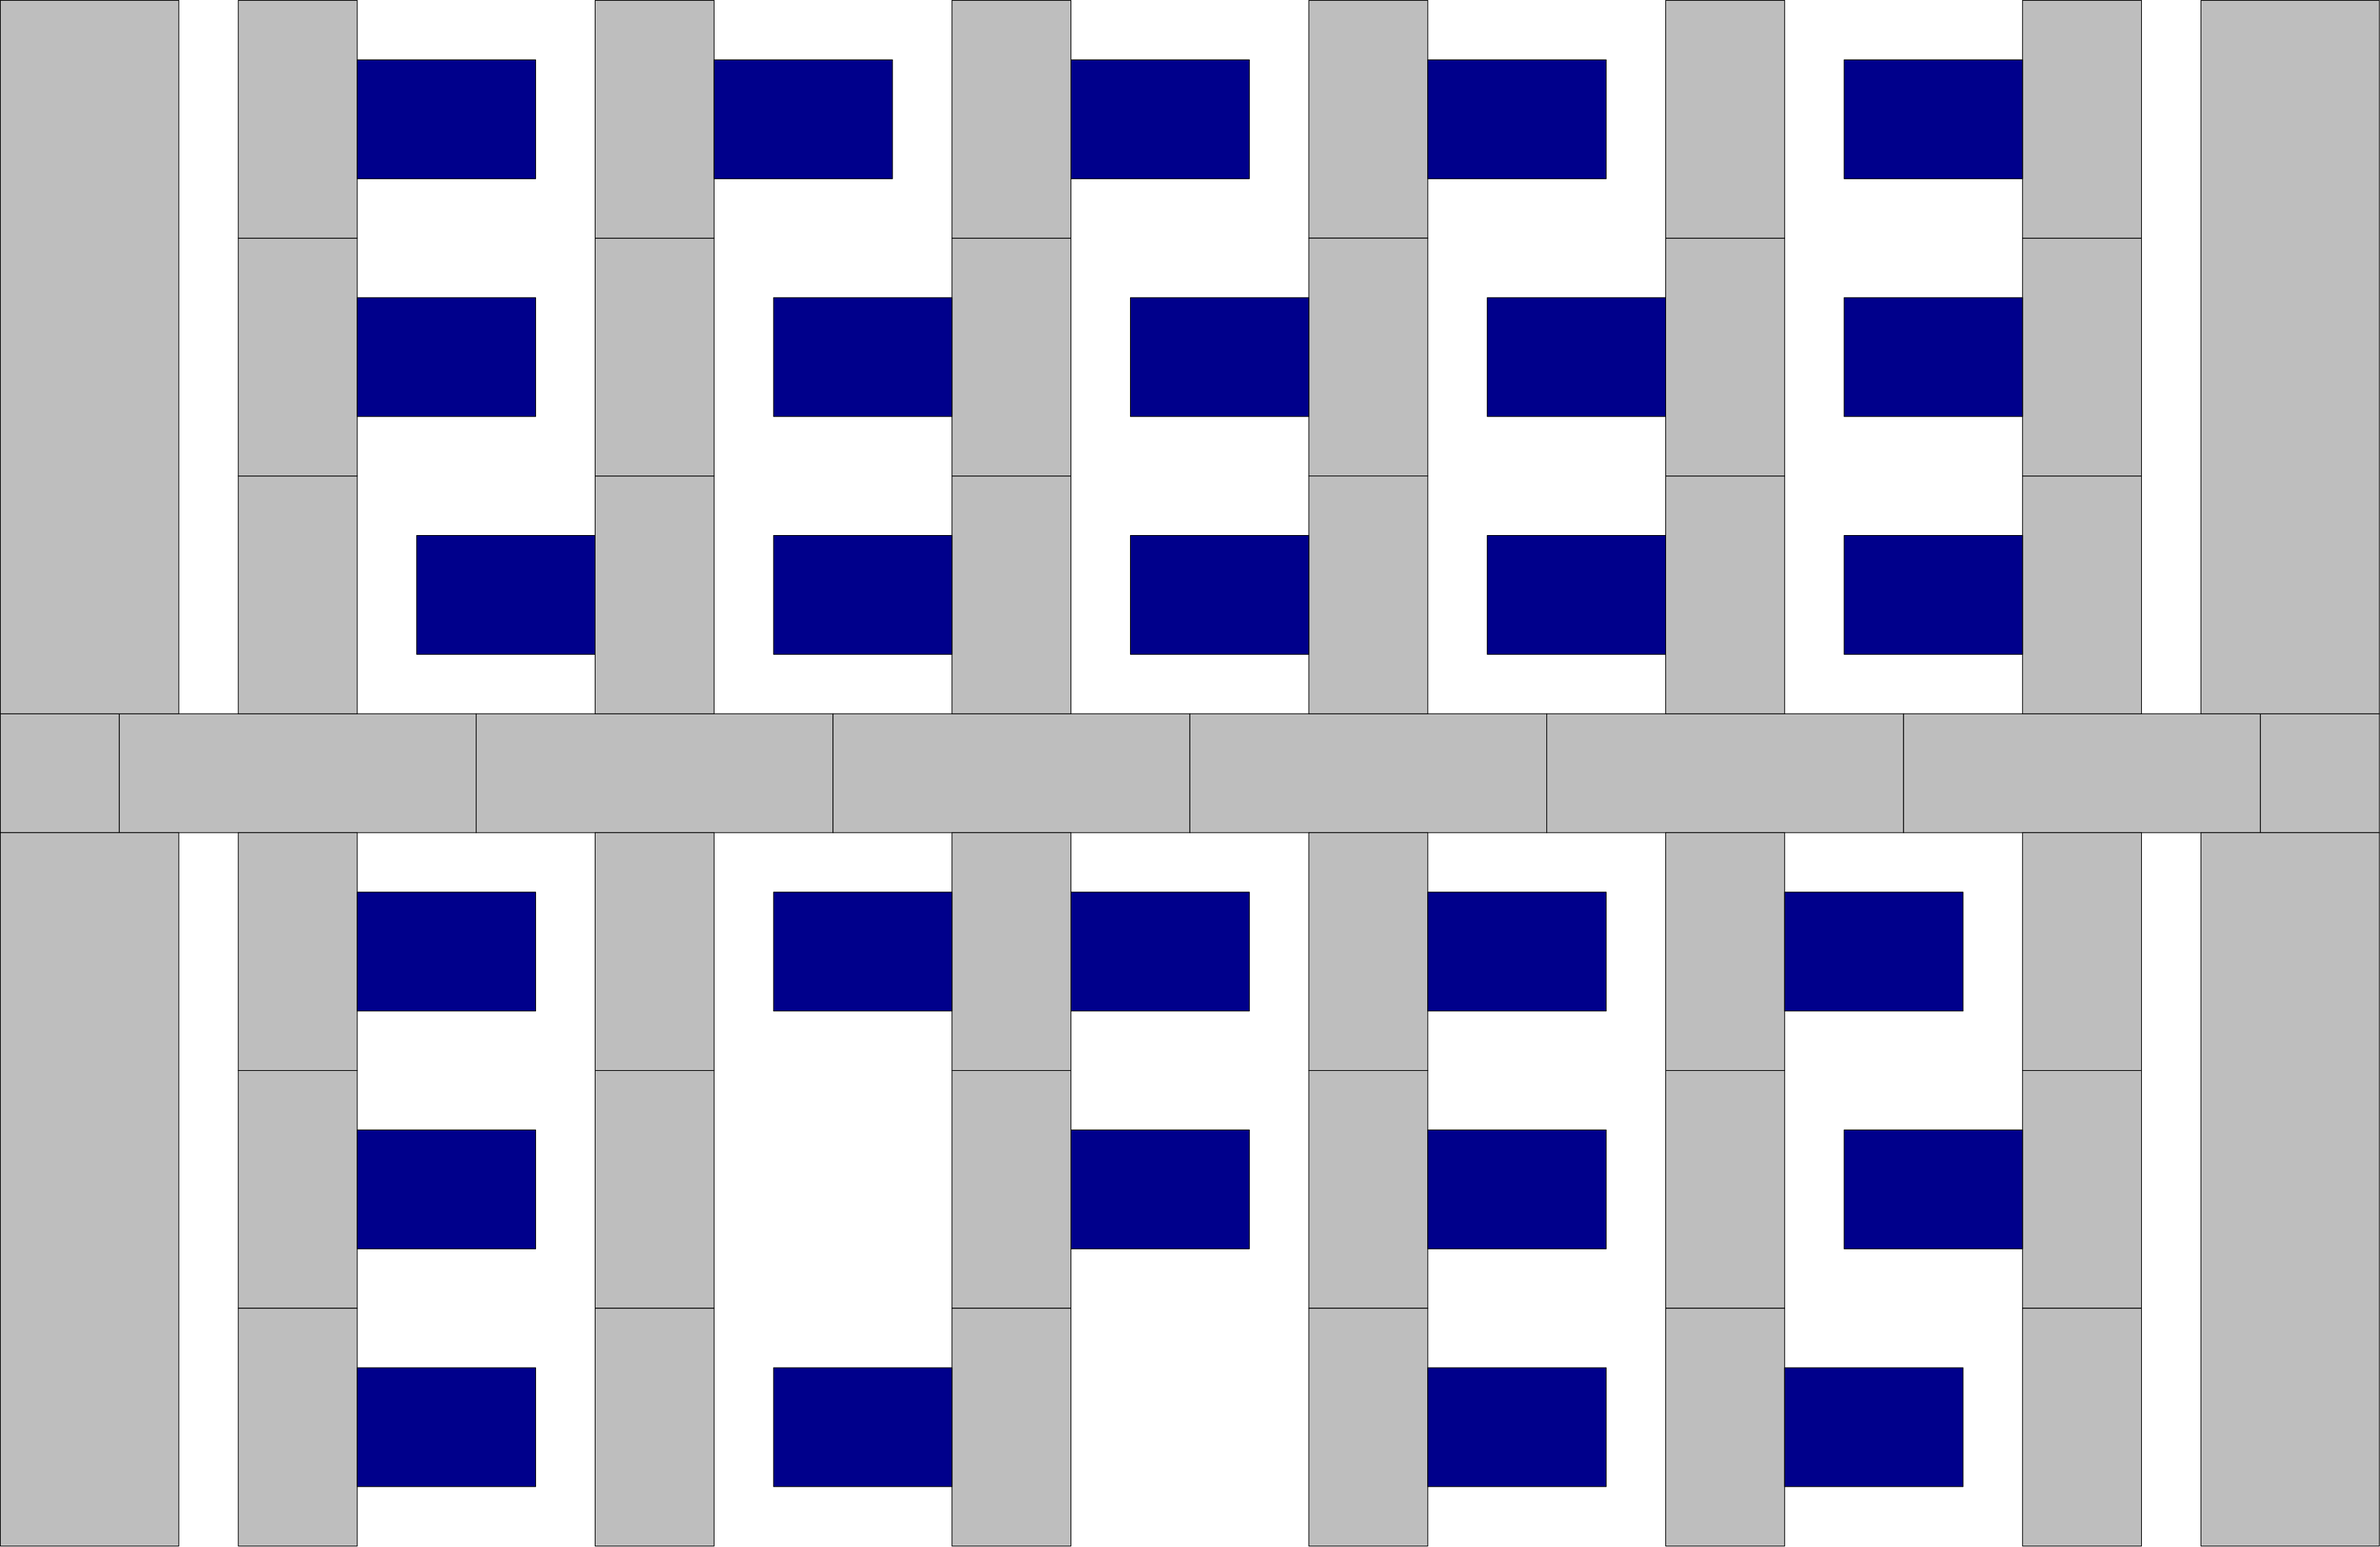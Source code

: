 <?xml version="1.0"?>
<!DOCTYPE ipe SYSTEM "ipe.dtd">
<ipe version="70005" creator="Ipe 7.1.4">
<info created="D:20141106175101" modified="D:20141106175101"/>
<ipestyle name="basic">
<symbol name="arrow/arc(spx)">
<path stroke="sym-stroke" fill="sym-stroke" pen="sym-pen">
0 0 m
-1 0.333 l
-1 -0.333 l
h
</path>
</symbol>
<symbol name="arrow/farc(spx)">
<path stroke="sym-stroke" fill="white" pen="sym-pen">
0 0 m
-1 0.333 l
-1 -0.333 l
h
</path>
</symbol>
<symbol name="mark/circle(sx)" transformations="translations">
<path fill="sym-stroke">
0.6 0 0 0.6 0 0 e
0.4 0 0 0.4 0 0 e
</path>
</symbol>
<symbol name="mark/disk(sx)" transformations="translations">
<path fill="sym-stroke">
0.6 0 0 0.6 0 0 e
</path>
</symbol>
<symbol name="mark/fdisk(sfx)" transformations="translations">
<group>
<path fill="sym-fill">
0.5 0 0 0.5 0 0 e
</path>
<path fill="sym-stroke" fillrule="eofill">
0.6 0 0 0.6 0 0 e
0.4 0 0 0.4 0 0 e
</path>
</group>
</symbol>
<symbol name="mark/box(sx)" transformations="translations">
<path fill="sym-stroke" fillrule="eofill">
-0.6 -0.6 m
0.6 -0.6 l
0.6 0.6 l
-0.6 0.6 l
h
-0.4 -0.4 m
0.4 -0.4 l
0.4 0.4 l
-0.4 0.4 l
h
</path>
</symbol>
<symbol name="mark/square(sx)" transformations="translations">
<path fill="sym-stroke">
-0.6 -0.6 m
0.6 -0.6 l
0.6 0.6 l
-0.6 0.6 l
h
</path>
</symbol>
<symbol name="mark/fsquare(sfx)" transformations="translations">
<group>
<path fill="sym-fill">
-0.5 -0.5 m
0.5 -0.5 l
0.5 0.5 l
-0.5 0.5 l
h
</path>
<path fill="sym-stroke" fillrule="eofill">
-0.6 -0.6 m
0.6 -0.6 l
0.6 0.6 l
-0.6 0.6 l
h
-0.4 -0.4 m
0.4 -0.4 l
0.4 0.4 l
-0.4 0.4 l
h
</path>
</group>
</symbol>
<symbol name="mark/cross(sx)" transformations="translations">
<group>
<path fill="sym-stroke">
-0.43 -0.57 m
0.57 0.43 l
0.43 0.57 l
-0.57 -0.43 l
h
</path>
<path fill="sym-stroke">
-0.43 0.57 m
0.57 -0.43 l
0.43 -0.57 l
-0.57 0.43 l
h
</path>
</group>
</symbol>
<symbol name="arrow/fnormal(spx)">
<path stroke="sym-stroke" fill="white" pen="sym-pen">
0 0 m
-1 0.333 l
-1 -0.333 l
h
</path>
</symbol>
<symbol name="arrow/pointed(spx)">
<path stroke="sym-stroke" fill="sym-stroke" pen="sym-pen">
0 0 m
-1 0.333 l
-0.8 0 l
-1 -0.333 l
h
</path>
</symbol>
<symbol name="arrow/fpointed(spx)">
<path stroke="sym-stroke" fill="white" pen="sym-pen">
0 0 m
-1 0.333 l
-0.8 0 l
-1 -0.333 l
h
</path>
</symbol>
<symbol name="arrow/linear(spx)">
<path stroke="sym-stroke" pen="sym-pen">
-1 0.333 m
0 0 l
-1 -0.333 l
</path>
</symbol>
<symbol name="arrow/fdouble(spx)">
<path stroke="sym-stroke" fill="white" pen="sym-pen">
0 0 m
-1 0.333 l
-1 -0.333 l
h
-1 0 m
-2 0.333 l
-2 -0.333 l
h
</path>
</symbol>
<symbol name="arrow/double(spx)">
<path stroke="sym-stroke" fill="sym-stroke" pen="sym-pen">
0 0 m
-1 0.333 l
-1 -0.333 l
h
-1 0 m
-2 0.333 l
-2 -0.333 l
h
</path>
</symbol>
<pen name="heavier" value="0.8"/>
<pen name="fat" value="1.2"/>
<pen name="ultrafat" value="2"/>
<symbolsize name="large" value="5"/>
<symbolsize name="small" value="2"/>
<symbolsize name="tiny" value="1.1"/>
<arrowsize name="large" value="10"/>
<arrowsize name="small" value="5"/>
<arrowsize name="tiny" value="3"/>
<color name="red" value="1 0 0"/>
<color name="green" value="0 1 0"/>
<color name="blue" value="0 0 1"/>
<color name="yellow" value="1 1 0"/>
<color name="orange" value="1 0.647 0"/>
<color name="gold" value="1 0.843 0"/>
<color name="purple" value="0.627 0.125 0.941"/>
<color name="gray" value="0.745"/>
<color name="brown" value="0.647 0.165 0.165"/>
<color name="navy" value="0 0 0.502"/>
<color name="pink" value="1 0.753 0.796"/>
<color name="seagreen" value="0.18 0.545 0.341"/>
<color name="turquoise" value="0.251 0.878 0.816"/>
<color name="violet" value="0.933 0.51 0.933"/>
<color name="darkblue" value="0 0 0.545"/>
<color name="darkcyan" value="0 0.545 0.545"/>
<color name="darkgray" value="0.663"/>
<color name="darkgreen" value="0 0.392 0"/>
<color name="darkmagenta" value="0.545 0 0.545"/>
<color name="darkorange" value="1 0.549 0"/>
<color name="darkred" value="0.545 0 0"/>
<color name="lightblue" value="0.678 0.847 0.902"/>
<color name="lightcyan" value="0.878 1 1"/>
<color name="lightgray" value="0.827"/>
<color name="lightgreen" value="0.565 0.933 0.565"/>
<color name="lightyellow" value="1 1 0.878"/>
<dashstyle name="dashed" value="[4] 0"/>
<dashstyle name="dotted" value="[1 3] 0"/>
<dashstyle name="dash dotted" value="[4 2 1 2] 0"/>
<dashstyle name="dash dot dotted" value="[4 2 1 2 1 2] 0"/>
<textsize name="large" value="\large"/>
<textsize name="Large" value="\Large"/>
<textsize name="LARGE" value="\LARGE"/>
<textsize name="huge" value="\huge"/>
<textsize name="Huge" value="\Huge"/>
<textsize name="small" value="\small"/>
<textsize name="footnote" value="\footnotesize"/>
<textsize name="tiny" value="\tiny"/>
<textstyle name="center" begin="\begin{center}" end="\end{center}"/>
<textstyle name="itemize" begin="\begin{itemize}" end="\end{itemize}"/>
<textstyle name="item" begin="\begin{itemize}\item{}" end="\end{itemize}"/>
<gridsize name="4 pts" value="4"/>
<gridsize name="8 pts (~3 mm)" value="8"/>
<gridsize name="16 pts (~6 mm)" value="16"/>
<gridsize name="32 pts (~12 mm)" value="32"/>
<gridsize name="10 pts (~3.5 mm)" value="10"/>
<gridsize name="20 pts (~7 mm)" value="20"/>
<gridsize name="14 pts (~5 mm)" value="14"/>
<gridsize name="28 pts (~10 mm)" value="28"/>
<gridsize name="56 pts (~20 mm)" value="56"/>
<anglesize name="90 deg" value="90"/>
<anglesize name="60 deg" value="60"/>
<anglesize name="45 deg" value="45"/>
<anglesize name="30 deg" value="30"/>
<anglesize name="22.5 deg" value="22.5"/>
<tiling name="falling" angle="-60" step="4" width="1"/>
<tiling name="rising" angle="30" step="4" width="1"/>
</ipestyle>
<ipestyle name="bigpaper">
<layout paper="10000 6000" origin="0 0" frame="10000 6000"/>
<titlestyle pos="10 10" size="LARGE" color="title"  valign="baseline"/>
</ipestyle>
<page>
<layer name="alpha"/>
<view layers="alpha" active="alpha"/>
<path layer="alpha" matrix="1 0 0 1 0 704" stroke="black" fill="gray">
320 384 m
320 320 l
384 320 l
384 384 l
h
</path>
<path matrix="1 0 0 1 0 704" stroke="black" fill="gray">
384 384 m
384 320 l
576 320 l
576 384 l
h
</path>
<path matrix="1 0 0 1 0 704" stroke="black" fill="gray">
576 384 m
576 320 l
768 320 l
768 384 l
h
</path>
<path matrix="1 0 0 1 0 704" stroke="black" fill="gray">
768 384 m
768 320 l
960 320 l
960 384 l
h
</path>
<path matrix="1 0 0 1 0 704" stroke="black" fill="gray">
960 384 m
960 320 l
1152 320 l
1152 384 l
h
</path>
<path matrix="1 0 0 1 0 704" stroke="black" fill="gray">
1152 384 m
1152 320 l
1344 320 l
1344 384 l
h
</path>
<path matrix="1 0 0 1 0 704" stroke="black" fill="gray">
1344 384 m
1344 320 l
1536 320 l
1536 384 l
h
</path>
<path matrix="1 0 0 1 0 704" stroke="black" fill="gray">
1536 384 m
1536 320 l
1600 320 l
1600 384 l
h
</path>
<path matrix="1 0 0 1 0 704" stroke="black" fill="gray">
1408 384 m
1408 512 l
1472 512 l
1472 384 l
h
</path>
<path matrix="1 0 0 1 0 832" stroke="black" fill="gray">
1408 384 m
1408 512 l
1472 512 l
1472 384 l
h
</path>
<path matrix="1 0 0 1 0 960" stroke="black" fill="gray">
1408 384 m
1408 512 l
1472 512 l
1472 384 l
h
</path>
<path matrix="1 0 0 1 0 512" stroke="black" fill="gray">
1408 384 m
1408 512 l
1472 512 l
1472 384 l
h
</path>
<path matrix="1 0 0 1 0 384" stroke="black" fill="gray">
1408 384 m
1408 512 l
1472 512 l
1472 384 l
h
</path>
<path matrix="1 0 0 1 -192 512" stroke="black" fill="gray">
1408 384 m
1408 512 l
1472 512 l
1472 384 l
h
</path>
<path matrix="1 0 0 1 -192 384" stroke="black" fill="gray">
1408 384 m
1408 512 l
1472 512 l
1472 384 l
h
</path>
<path matrix="1 0 0 1 -192 704" stroke="black" fill="gray">
1408 384 m
1408 512 l
1472 512 l
1472 384 l
h
</path>
<path matrix="1 0 0 1 -192 832" stroke="black" fill="gray">
1408 384 m
1408 512 l
1472 512 l
1472 384 l
h
</path>
<path matrix="1 0 0 1 0 704" stroke="black" fill="gray">
1216 768 m
1216 768 l
1216 768 l
1216 768 l
h
</path>
<path matrix="1 0 0 1 -192 960" stroke="black" fill="gray">
1408 384 m
1408 512 l
1472 512 l
1472 384 l
h
</path>
<path matrix="1 0 0 1 -384 960" stroke="black" fill="gray">
1408 384 m
1408 512 l
1472 512 l
1472 384 l
h
</path>
<path matrix="1 0 0 1 -384 832" stroke="black" fill="gray">
1408 384 m
1408 512 l
1472 512 l
1472 384 l
h
</path>
<path matrix="1 0 0 1 -384 704" stroke="black" fill="gray">
1408 384 m
1408 512 l
1472 512 l
1472 384 l
h
</path>
<path matrix="1 0 0 1 -576 704" stroke="black" fill="gray">
1408 384 m
1408 512 l
1472 512 l
1472 384 l
h
</path>
<path matrix="1 0 0 1 -576 832" stroke="black" fill="gray">
1408 384 m
1408 512 l
1472 512 l
1472 384 l
h
</path>
<path matrix="1 0 0 1 -576 960" stroke="black" fill="gray">
1408 384 m
1408 512 l
1472 512 l
1472 384 l
h
</path>
<path matrix="1 0 0 1 -768 704" stroke="black" fill="gray">
1408 384 m
1408 512 l
1472 512 l
1472 384 l
h
</path>
<path matrix="1 0 0 1 -768 832" stroke="black" fill="gray">
1408 384 m
1408 512 l
1472 512 l
1472 384 l
h
</path>
<path matrix="1 0 0 1 -768 960" stroke="black" fill="gray">
1408 384 m
1408 512 l
1472 512 l
1472 384 l
h
</path>
<path matrix="1 0 0 1 -960 704" stroke="black" fill="gray">
1408 384 m
1408 512 l
1472 512 l
1472 384 l
h
</path>
<path matrix="1 0 0 1 -960 832" stroke="black" fill="gray">
1408 384 m
1408 512 l
1472 512 l
1472 384 l
h
</path>
<path matrix="1 0 0 1 -960 960" stroke="black" fill="gray">
1408 384 m
1408 512 l
1472 512 l
1472 384 l
h
</path>
<path matrix="1 0 0 1 -960 512" stroke="black" fill="gray">
1408 384 m
1408 512 l
1472 512 l
1472 384 l
h
</path>
<path matrix="1 0 0 1 -960 384" stroke="black" fill="gray">
1408 384 m
1408 512 l
1472 512 l
1472 384 l
h
</path>
<path matrix="1 0 0 1 -768 512" stroke="black" fill="gray">
1408 384 m
1408 512 l
1472 512 l
1472 384 l
h
</path>
<path matrix="1 0 0 1 -768 384" stroke="black" fill="gray">
1408 384 m
1408 512 l
1472 512 l
1472 384 l
h
</path>
<path matrix="1 0 0 1 -576 512" stroke="black" fill="gray">
1408 384 m
1408 512 l
1472 512 l
1472 384 l
h
</path>
<path matrix="1 0 0 1 -576 384" stroke="black" fill="gray">
1408 384 m
1408 512 l
1472 512 l
1472 384 l
h
</path>
<path matrix="1 0 0 1 -384 512" stroke="black" fill="gray">
1408 384 m
1408 512 l
1472 512 l
1472 384 l
h
</path>
<path matrix="1 0 0 1 -384 384" stroke="black" fill="gray">
1408 384 m
1408 512 l
1472 512 l
1472 384 l
h
</path>
<path matrix="1 0 0 1 -960 256" stroke="black" fill="gray">
1408 384 m
1408 512 l
1472 512 l
1472 384 l
h
</path>
<path matrix="1 0 0 1 -768 256" stroke="black" fill="gray">
1408 384 m
1408 512 l
1472 512 l
1472 384 l
h
</path>
<path matrix="1 0 0 1 -576 256" stroke="black" fill="gray">
1408 384 m
1408 512 l
1472 512 l
1472 384 l
h
</path>
<path matrix="1 0 0 1 -384 256" stroke="black" fill="gray">
1408 384 m
1408 512 l
1472 512 l
1472 384 l
h
</path>
<path matrix="1 0 0 1 -192 256" stroke="black" fill="gray">
1408 384 m
1408 512 l
1472 512 l
1472 384 l
h
</path>
<path matrix="1 0 0 1 0 256" stroke="black" fill="gray">
1408 384 m
1408 512 l
1472 512 l
1472 384 l
h
</path>
<path stroke="black" fill="gray">
320 1472 m
320 1088 l
416 1088 l
416 1472 l
h
</path>
<path stroke="black" fill="gray">
320 1024 m
320 640 l
416 640 l
416 1024 l
h
</path>
<path stroke="black" fill="gray">
1600 1088 m
1600 1472 l
1504 1472 l
1504 1088 l
h
</path>
<path stroke="black" fill="gray">
1600 1024 m
1600 640 l
1504 640 l
1504 1024 l
h
</path>
<path stroke="black" fill="darkblue">
512 1440 m
512 1376 l
608 1376 l
608 1440 l
h
</path>
<path matrix="1 0 0 1 0 -128" stroke="black" fill="darkblue">
512 1440 m
512 1376 l
608 1376 l
608 1440 l
h
</path>
<path matrix="1 0 0 1 0 -448" stroke="black" fill="darkblue">
512 1440 m
512 1376 l
608 1376 l
608 1440 l
h
</path>
<path matrix="1 0 0 1 0 -576" stroke="black" fill="darkblue">
512 1440 m
512 1376 l
608 1376 l
608 1440 l
h
</path>
<path matrix="1 0 0 1 0 -704" stroke="black" fill="darkblue">
512 1440 m
512 1376 l
608 1376 l
608 1440 l
h
</path>
<path matrix="1 0 0 1 224 -704" stroke="black" fill="darkblue">
512 1440 m
512 1376 l
608 1376 l
608 1440 l
h
</path>
<path matrix="1 0 0 1 224 -448" stroke="black" fill="darkblue">
512 1440 m
512 1376 l
608 1376 l
608 1440 l
h
</path>
<path matrix="1 0 0 1 384 -576" stroke="black" fill="darkblue">
512 1440 m
512 1376 l
608 1376 l
608 1440 l
h
</path>
<path matrix="1 0 0 1 384 -448" stroke="black" fill="darkblue">
512 1440 m
512 1376 l
608 1376 l
608 1440 l
h
</path>
<path matrix="1 0 0 1 576 -704" stroke="black" fill="darkblue">
512 1440 m
512 1376 l
608 1376 l
608 1440 l
h
</path>
<path matrix="1 0 0 1 576 -576" stroke="black" fill="darkblue">
512 1440 m
512 1376 l
608 1376 l
608 1440 l
h
</path>
<path matrix="1 0 0 1 576 -448" stroke="black" fill="darkblue">
512 1440 m
512 1376 l
608 1376 l
608 1440 l
h
</path>
<path matrix="1 0 0 1 768 -448" stroke="black" fill="darkblue">
512 1440 m
512 1376 l
608 1376 l
608 1440 l
h
</path>
<path matrix="1 0 0 1 768 -704" stroke="black" fill="darkblue">
512 1440 m
512 1376 l
608 1376 l
608 1440 l
h
</path>
<path matrix="1 0 0 1 224 -128" stroke="black" fill="darkblue">
512 1440 m
512 1376 l
608 1376 l
608 1440 l
h
</path>
<path stroke="black" fill="darkblue">
928 1264 m
928 1264 l
928 1264 l
928 1264 l
h
</path>
<path matrix="1 0 0 1 416 -128" stroke="black" fill="darkblue">
512 1440 m
512 1376 l
608 1376 l
608 1440 l
h
</path>
<path matrix="1 0 0 1 608 -128" stroke="black" fill="darkblue">
512 1440 m
512 1376 l
608 1376 l
608 1440 l
h
</path>
<path matrix="1 0 0 1 800 -128" stroke="black" fill="darkblue">
512 1440 m
512 1376 l
608 1376 l
608 1440 l
h
</path>
<path matrix="1 0 0 1 224 -256" stroke="black" fill="darkblue">
512 1440 m
512 1376 l
608 1376 l
608 1440 l
h
</path>
<path matrix="1 0 0 1 416 -256" stroke="black" fill="darkblue">
512 1440 m
512 1376 l
608 1376 l
608 1440 l
h
</path>
<path matrix="1 0 0 1 608 -256" stroke="black" fill="darkblue">
512 1440 m
512 1376 l
608 1376 l
608 1440 l
h
</path>
<path matrix="1 0 0 1 800 -256" stroke="black" fill="darkblue">
512 1440 m
512 1376 l
608 1376 l
608 1440 l
h
</path>
<path matrix="1 0 0 1 800 -576" stroke="black" fill="darkblue">
512 1440 m
512 1376 l
608 1376 l
608 1440 l
h
</path>
<path matrix="1 0 0 1 32 -256" stroke="black" fill="darkblue">
512 1440 m
512 1376 l
608 1376 l
608 1440 l
h
</path>
<path matrix="1 0 0 1 192 0" stroke="black" fill="darkblue">
512 1440 m
512 1376 l
608 1376 l
608 1440 l
h
</path>
<path matrix="1 0 0 1 384 0" stroke="black" fill="darkblue">
512 1440 m
512 1376 l
608 1376 l
608 1440 l
h
</path>
<path matrix="1 0 0 1 800 0" stroke="black" fill="darkblue">
512 1440 m
512 1376 l
608 1376 l
608 1440 l
h
</path>
<path matrix="1 0 0 1 576 0" stroke="black" fill="darkblue">
512 1440 m
512 1376 l
608 1376 l
608 1440 l
h
</path>
</page>
</ipe>
